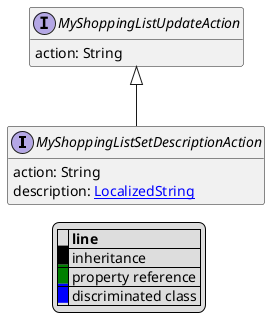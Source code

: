 @startuml

hide empty fields
hide empty methods
legend
|= |= line |
|<back:black>   </back>| inheritance |
|<back:green>   </back>| property reference |
|<back:blue>   </back>| discriminated class |
endlegend
interface MyShoppingListSetDescriptionAction [[MyShoppingListSetDescriptionAction.svg]] extends MyShoppingListUpdateAction {
    action: String
    description: [[LocalizedString.svg LocalizedString]]
}
interface MyShoppingListUpdateAction [[MyShoppingListUpdateAction.svg]]  {
    action: String
}





@enduml
